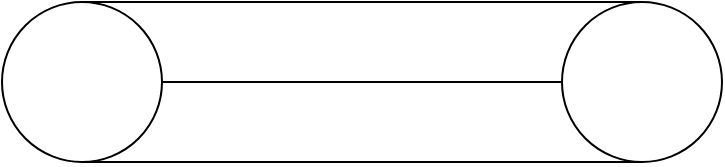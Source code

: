 <mxfile version="15.3.3" type="github">
  <diagram id="kW7wu3S92GSGQKPOkrwU" name="Page-1">
    <mxGraphModel dx="1209" dy="749" grid="1" gridSize="10" guides="1" tooltips="1" connect="1" arrows="1" fold="1" page="1" pageScale="1" pageWidth="827" pageHeight="1169" math="0" shadow="0">
      <root>
        <mxCell id="0" />
        <mxCell id="1" parent="0" />
        <mxCell id="wHxmKA3Eqby7YviBIrrY-3" style="edgeStyle=none;curved=1;rounded=0;orthogonalLoop=1;jettySize=auto;html=1;exitX=0.5;exitY=0;exitDx=0;exitDy=0;entryX=0.5;entryY=0;entryDx=0;entryDy=0;endArrow=none;startSize=14;endSize=14;sourcePerimeterSpacing=8;targetPerimeterSpacing=8;endFill=0;" edge="1" parent="1" source="wHxmKA3Eqby7YviBIrrY-1" target="wHxmKA3Eqby7YviBIrrY-2">
          <mxGeometry relative="1" as="geometry" />
        </mxCell>
        <mxCell id="wHxmKA3Eqby7YviBIrrY-4" style="edgeStyle=none;curved=1;rounded=0;orthogonalLoop=1;jettySize=auto;html=1;exitX=1;exitY=0.5;exitDx=0;exitDy=0;entryX=0;entryY=0.5;entryDx=0;entryDy=0;endArrow=none;startSize=14;endSize=14;sourcePerimeterSpacing=8;targetPerimeterSpacing=8;endFill=0;" edge="1" parent="1" source="wHxmKA3Eqby7YviBIrrY-1" target="wHxmKA3Eqby7YviBIrrY-2">
          <mxGeometry relative="1" as="geometry">
            <Array as="points">
              <mxPoint x="220" y="280" />
            </Array>
          </mxGeometry>
        </mxCell>
        <mxCell id="wHxmKA3Eqby7YviBIrrY-5" style="edgeStyle=none;curved=1;rounded=0;orthogonalLoop=1;jettySize=auto;html=1;exitX=0.5;exitY=1;exitDx=0;exitDy=0;entryX=0.5;entryY=1;entryDx=0;entryDy=0;endArrow=none;startSize=14;endSize=14;sourcePerimeterSpacing=8;targetPerimeterSpacing=8;endFill=0;strokeColor=default;" edge="1" parent="1" source="wHxmKA3Eqby7YviBIrrY-1" target="wHxmKA3Eqby7YviBIrrY-2">
          <mxGeometry relative="1" as="geometry" />
        </mxCell>
        <mxCell id="wHxmKA3Eqby7YviBIrrY-1" value="" style="ellipse;whiteSpace=wrap;html=1;aspect=fixed;hachureGap=4;pointerEvents=0;" vertex="1" parent="1">
          <mxGeometry x="40" y="240" width="80" height="80" as="geometry" />
        </mxCell>
        <mxCell id="wHxmKA3Eqby7YviBIrrY-2" value="" style="ellipse;whiteSpace=wrap;html=1;aspect=fixed;hachureGap=4;pointerEvents=0;" vertex="1" parent="1">
          <mxGeometry x="320" y="240" width="80" height="80" as="geometry" />
        </mxCell>
      </root>
    </mxGraphModel>
  </diagram>
</mxfile>
